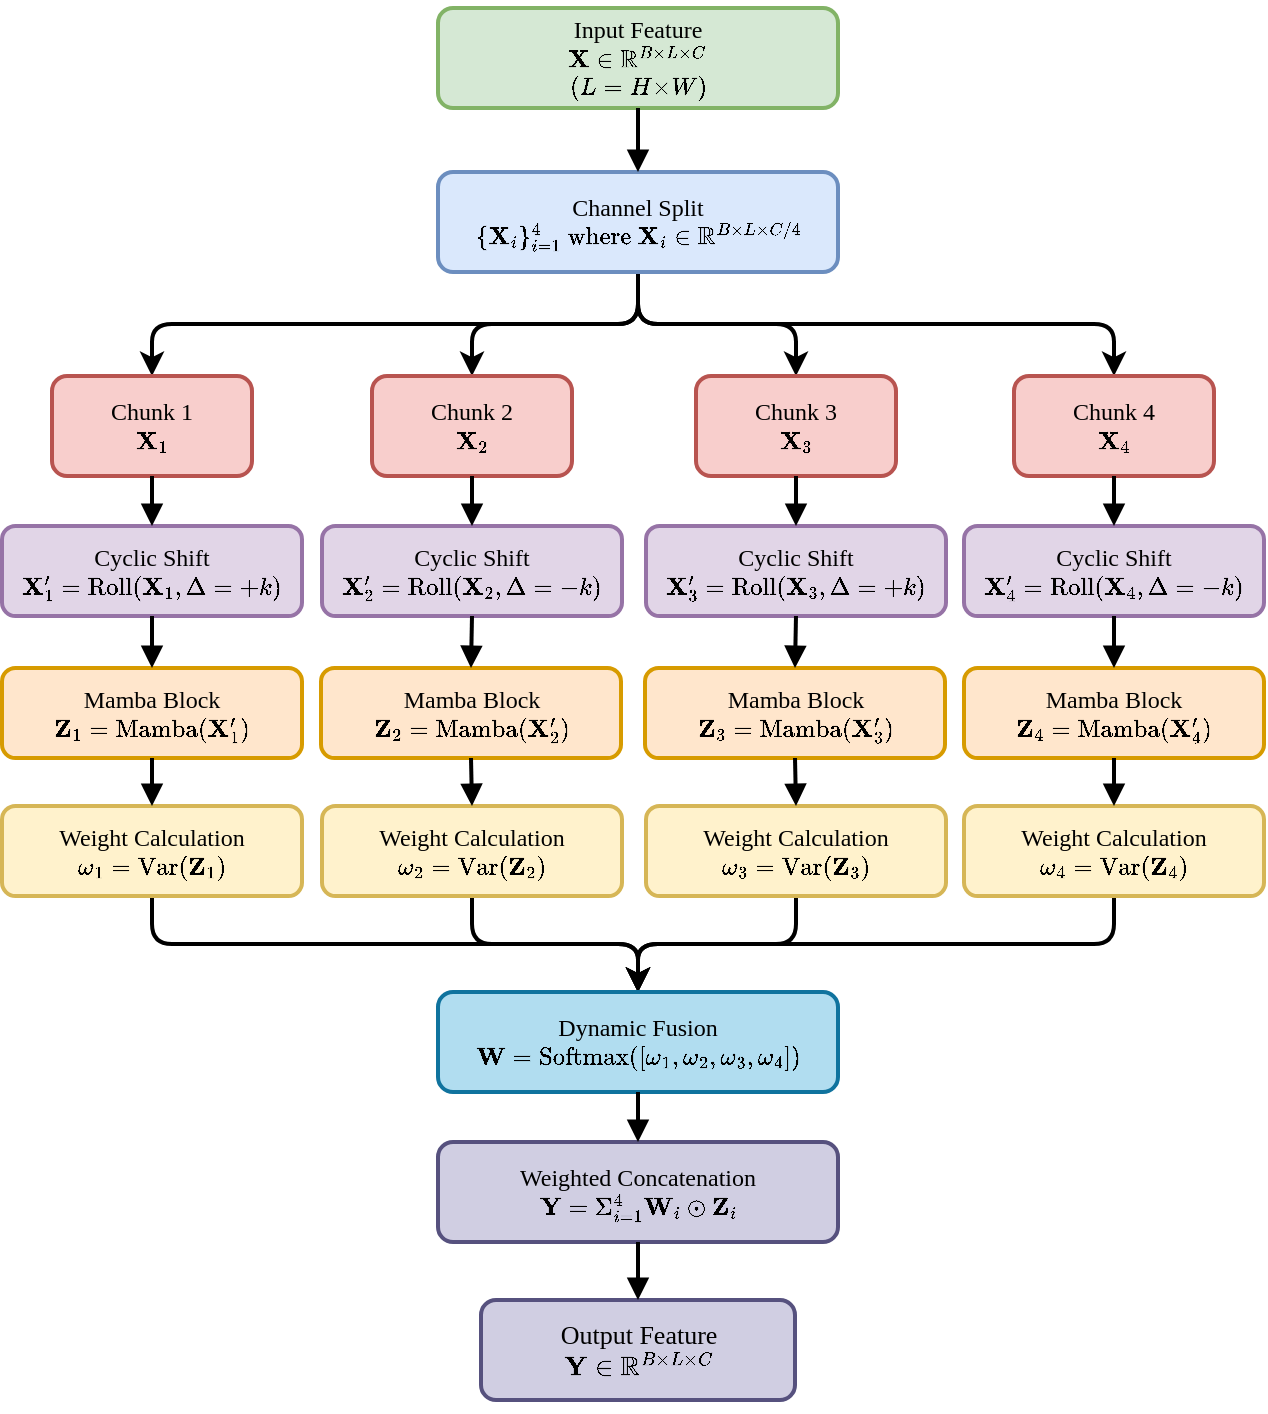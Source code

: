 <mxfile version="26.1.3">
  <diagram name="第 1 页" id="qgiPuh51KqLkgEDfryKa">
    <mxGraphModel dx="1357" dy="-288" grid="1" gridSize="10" guides="1" tooltips="1" connect="1" arrows="1" fold="1" page="1" pageScale="1" pageWidth="827" pageHeight="1169" background="none" math="1" shadow="0">
      <root>
        <mxCell id="0" />
        <mxCell id="1" parent="0" />
        <mxCell id="CuHFqKLPlBtK6-emLsCo-100" value="Input Feature&#xa;\(\mathbf{X} \in \mathbb{R}^{B \times L \times C}\)&#xa;\((L=H×W)\)" style="whiteSpace=wrap;strokeWidth=2;fontFamily=Times New Roman;fillColor=#d5e8d4;strokeColor=#82b366;rounded=1;" vertex="1" parent="1">
          <mxGeometry x="290" y="1287" width="200" height="50" as="geometry" />
        </mxCell>
        <mxCell id="CuHFqKLPlBtK6-emLsCo-101" style="edgeStyle=orthogonalEdgeStyle;rounded=1;orthogonalLoop=1;jettySize=auto;html=1;exitX=0.5;exitY=1;exitDx=0;exitDy=0;entryX=0.5;entryY=0;entryDx=0;entryDy=0;strokeWidth=2;" edge="1" parent="1" source="CuHFqKLPlBtK6-emLsCo-105" target="CuHFqKLPlBtK6-emLsCo-106">
          <mxGeometry relative="1" as="geometry" />
        </mxCell>
        <mxCell id="CuHFqKLPlBtK6-emLsCo-102" style="edgeStyle=orthogonalEdgeStyle;rounded=1;orthogonalLoop=1;jettySize=auto;html=1;exitX=0.5;exitY=1;exitDx=0;exitDy=0;entryX=0.5;entryY=0;entryDx=0;entryDy=0;strokeWidth=2;" edge="1" parent="1" source="CuHFqKLPlBtK6-emLsCo-105" target="CuHFqKLPlBtK6-emLsCo-107">
          <mxGeometry relative="1" as="geometry" />
        </mxCell>
        <mxCell id="CuHFqKLPlBtK6-emLsCo-103" style="edgeStyle=orthogonalEdgeStyle;rounded=1;orthogonalLoop=1;jettySize=auto;html=1;exitX=0.5;exitY=1;exitDx=0;exitDy=0;strokeWidth=2;" edge="1" parent="1" source="CuHFqKLPlBtK6-emLsCo-105" target="CuHFqKLPlBtK6-emLsCo-108">
          <mxGeometry relative="1" as="geometry" />
        </mxCell>
        <mxCell id="CuHFqKLPlBtK6-emLsCo-104" style="edgeStyle=orthogonalEdgeStyle;rounded=1;orthogonalLoop=1;jettySize=auto;html=1;exitX=0.5;exitY=1;exitDx=0;exitDy=0;strokeWidth=2;" edge="1" parent="1" source="CuHFqKLPlBtK6-emLsCo-105" target="CuHFqKLPlBtK6-emLsCo-109">
          <mxGeometry relative="1" as="geometry" />
        </mxCell>
        <mxCell id="CuHFqKLPlBtK6-emLsCo-105" value="Channel Split&#xa;\(\{\mathbf{X}_i\}_{i=1}^4 \text{ where } \mathbf{X}_i \in \mathbb{R}^{B \times L \times C/4}\)" style="whiteSpace=wrap;strokeWidth=2;fontFamily=Times New Roman;fillColor=#dae8fc;strokeColor=#6c8ebf;rounded=1;" vertex="1" parent="1">
          <mxGeometry x="290" y="1369" width="200" height="50" as="geometry" />
        </mxCell>
        <mxCell id="CuHFqKLPlBtK6-emLsCo-106" value="Chunk 1&#xa;\(\mathbf{X}_1\)" style="whiteSpace=wrap;strokeWidth=2;fontFamily=Times New Roman;fillColor=#f8cecc;strokeColor=#b85450;rounded=1;" vertex="1" parent="1">
          <mxGeometry x="97" y="1471" width="100" height="50" as="geometry" />
        </mxCell>
        <mxCell id="CuHFqKLPlBtK6-emLsCo-107" value="Chunk 2&#xa;\(\mathbf{X}_2\)" style="whiteSpace=wrap;strokeWidth=2;fontFamily=Times New Roman;fillColor=#f8cecc;strokeColor=#b85450;rounded=1;" vertex="1" parent="1">
          <mxGeometry x="257" y="1471" width="100" height="50" as="geometry" />
        </mxCell>
        <mxCell id="CuHFqKLPlBtK6-emLsCo-108" value="Chunk 3&#xa;\(\mathbf{X}_3\)" style="whiteSpace=wrap;strokeWidth=2;fontFamily=Times New Roman;fillColor=#f8cecc;strokeColor=#b85450;rounded=1;" vertex="1" parent="1">
          <mxGeometry x="419" y="1471" width="100" height="50" as="geometry" />
        </mxCell>
        <mxCell id="CuHFqKLPlBtK6-emLsCo-109" value="Chunk 4&#xa;\(\mathbf{X}_4\)" style="whiteSpace=wrap;strokeWidth=2;fontFamily=Times New Roman;fillColor=#f8cecc;strokeColor=#b85450;rounded=1;" vertex="1" parent="1">
          <mxGeometry x="578" y="1471" width="100" height="50" as="geometry" />
        </mxCell>
        <mxCell id="CuHFqKLPlBtK6-emLsCo-110" value="Cyclic Shift&#xa;\(\mathbf{X}_1&#39; = \text{Roll}(\mathbf{X}_1, \Delta=+k)\)" style="whiteSpace=wrap;strokeWidth=2;fontFamily=Times New Roman;fillColor=#e1d5e7;strokeColor=#9673a6;rounded=1;" vertex="1" parent="1">
          <mxGeometry x="72" y="1546" width="150" height="45" as="geometry" />
        </mxCell>
        <mxCell id="CuHFqKLPlBtK6-emLsCo-111" value="Cyclic Shift&#xa;\(\mathbf{X}_2&#39; = \text{Roll}(\mathbf{X}_2, \Delta=-k)\)" style="whiteSpace=wrap;strokeWidth=2;fontFamily=Times New Roman;fillColor=#e1d5e7;strokeColor=#9673a6;rounded=1;" vertex="1" parent="1">
          <mxGeometry x="232" y="1546" width="150" height="45" as="geometry" />
        </mxCell>
        <mxCell id="CuHFqKLPlBtK6-emLsCo-112" value="Cyclic Shift&#xa;\(\mathbf{X}_3&#39; = \text{Roll}(\mathbf{X}_3, \Delta=+k)\)" style="whiteSpace=wrap;strokeWidth=2;fontFamily=Times New Roman;fillColor=#e1d5e7;strokeColor=#9673a6;rounded=1;" vertex="1" parent="1">
          <mxGeometry x="394" y="1546" width="150" height="45" as="geometry" />
        </mxCell>
        <mxCell id="CuHFqKLPlBtK6-emLsCo-113" value="Cyclic Shift&#xa;\(\mathbf{X}_4&#39; = \text{Roll}(\mathbf{X}_4, \Delta=-k)\)" style="whiteSpace=wrap;strokeWidth=2;fontFamily=Times New Roman;fillColor=#e1d5e7;strokeColor=#9673a6;rounded=1;" vertex="1" parent="1">
          <mxGeometry x="553" y="1546" width="150" height="45" as="geometry" />
        </mxCell>
        <mxCell id="CuHFqKLPlBtK6-emLsCo-114" value="Mamba Block&#xa;\(\mathbf{Z}_1 = \text{Mamba}(\mathbf{X}_1&#39;)\)" style="whiteSpace=wrap;strokeWidth=2;fontFamily=Times New Roman;fillColor=#ffe6cc;strokeColor=#d79b00;rounded=1;" vertex="1" parent="1">
          <mxGeometry x="72" y="1617" width="150" height="45" as="geometry" />
        </mxCell>
        <mxCell id="CuHFqKLPlBtK6-emLsCo-115" value="Mamba Block&#xa;\(\mathbf{Z}_2 = \text{Mamba}(\mathbf{X}_2&#39;)\)" style="whiteSpace=wrap;strokeWidth=2;fontFamily=Times New Roman;fillColor=#ffe6cc;strokeColor=#d79b00;rounded=1;" vertex="1" parent="1">
          <mxGeometry x="231.5" y="1617" width="150" height="45" as="geometry" />
        </mxCell>
        <mxCell id="CuHFqKLPlBtK6-emLsCo-116" value="Mamba Block&#xa;\(\mathbf{Z}_3 = \text{Mamba}(\mathbf{X}_3&#39;)\)" style="whiteSpace=wrap;strokeWidth=2;fontFamily=Times New Roman;fillColor=#ffe6cc;strokeColor=#d79b00;rounded=1;" vertex="1" parent="1">
          <mxGeometry x="393.5" y="1617" width="150" height="45" as="geometry" />
        </mxCell>
        <mxCell id="CuHFqKLPlBtK6-emLsCo-117" value="Mamba Block&#xa;\(\mathbf{Z}_4 = \text{Mamba}(\mathbf{X}_4&#39;)\)" style="whiteSpace=wrap;strokeWidth=2;fontFamily=Times New Roman;fillColor=#ffe6cc;strokeColor=#d79b00;rounded=1;" vertex="1" parent="1">
          <mxGeometry x="553" y="1617" width="150" height="45" as="geometry" />
        </mxCell>
        <mxCell id="CuHFqKLPlBtK6-emLsCo-118" style="edgeStyle=orthogonalEdgeStyle;rounded=1;orthogonalLoop=1;jettySize=auto;html=1;exitX=0.5;exitY=1;exitDx=0;exitDy=0;entryX=0.5;entryY=0;entryDx=0;entryDy=0;strokeWidth=2;" edge="1" parent="1" source="CuHFqKLPlBtK6-emLsCo-119" target="CuHFqKLPlBtK6-emLsCo-126">
          <mxGeometry relative="1" as="geometry" />
        </mxCell>
        <mxCell id="CuHFqKLPlBtK6-emLsCo-119" value="Weight Calculation&#xa;\(\omega_1 = \text{Var}(\mathbf{Z}_1)\)" style="whiteSpace=wrap;strokeWidth=2;fontFamily=Times New Roman;fillColor=#fff2cc;strokeColor=#d6b656;rounded=1;" vertex="1" parent="1">
          <mxGeometry x="72" y="1686" width="150" height="45" as="geometry" />
        </mxCell>
        <mxCell id="CuHFqKLPlBtK6-emLsCo-120" style="edgeStyle=orthogonalEdgeStyle;rounded=1;orthogonalLoop=1;jettySize=auto;html=1;exitX=0.5;exitY=1;exitDx=0;exitDy=0;entryX=0.5;entryY=0;entryDx=0;entryDy=0;strokeWidth=2;" edge="1" parent="1" source="CuHFqKLPlBtK6-emLsCo-121" target="CuHFqKLPlBtK6-emLsCo-126">
          <mxGeometry relative="1" as="geometry" />
        </mxCell>
        <mxCell id="CuHFqKLPlBtK6-emLsCo-121" value="Weight Calculation&#xa;\(\omega_2 = \text{Var}(\mathbf{Z}_2)\)" style="whiteSpace=wrap;strokeWidth=2;fontFamily=Times New Roman;fillColor=#fff2cc;strokeColor=#d6b656;rounded=1;" vertex="1" parent="1">
          <mxGeometry x="232" y="1686" width="150" height="45" as="geometry" />
        </mxCell>
        <mxCell id="CuHFqKLPlBtK6-emLsCo-122" style="edgeStyle=orthogonalEdgeStyle;rounded=1;orthogonalLoop=1;jettySize=auto;html=1;exitX=0.5;exitY=1;exitDx=0;exitDy=0;entryX=0.5;entryY=0;entryDx=0;entryDy=0;strokeWidth=2;" edge="1" parent="1" source="CuHFqKLPlBtK6-emLsCo-123" target="CuHFqKLPlBtK6-emLsCo-126">
          <mxGeometry relative="1" as="geometry" />
        </mxCell>
        <mxCell id="CuHFqKLPlBtK6-emLsCo-123" value="Weight Calculation&#xa;\(\omega_3 = \text{Var}(\mathbf{Z}_3)\)" style="whiteSpace=wrap;strokeWidth=2;fontFamily=Times New Roman;fillColor=#fff2cc;strokeColor=#d6b656;rounded=1;" vertex="1" parent="1">
          <mxGeometry x="394" y="1686" width="150" height="45" as="geometry" />
        </mxCell>
        <mxCell id="CuHFqKLPlBtK6-emLsCo-124" style="edgeStyle=orthogonalEdgeStyle;rounded=1;orthogonalLoop=1;jettySize=auto;html=1;exitX=0.5;exitY=1;exitDx=0;exitDy=0;entryX=0.5;entryY=0;entryDx=0;entryDy=0;strokeWidth=2;" edge="1" parent="1" source="CuHFqKLPlBtK6-emLsCo-125" target="CuHFqKLPlBtK6-emLsCo-126">
          <mxGeometry relative="1" as="geometry" />
        </mxCell>
        <mxCell id="CuHFqKLPlBtK6-emLsCo-125" value="Weight Calculation&#xa;\(\omega_4 = \text{Var}(\mathbf{Z}_4)\)" style="whiteSpace=wrap;strokeWidth=2;fontFamily=Times New Roman;fillColor=#fff2cc;strokeColor=#d6b656;rounded=1;" vertex="1" parent="1">
          <mxGeometry x="553" y="1686" width="150" height="45" as="geometry" />
        </mxCell>
        <mxCell id="CuHFqKLPlBtK6-emLsCo-126" value="Dynamic Fusion&#xa;\(\mathbf{W} = \text{Softmax}([\omega_1,\omega_2,\omega_3,\omega_4])\)" style="whiteSpace=wrap;strokeWidth=2;fontFamily=Times New Roman;fillColor=#b1ddf0;strokeColor=#10739e;rounded=1;" vertex="1" parent="1">
          <mxGeometry x="290" y="1779" width="200" height="50" as="geometry" />
        </mxCell>
        <mxCell id="CuHFqKLPlBtK6-emLsCo-127" value="Weighted Concatenation&#xa;\(\mathbf{Y} = \Sigma_{i=1}^4 \mathbf{W}_i \odot \mathbf{Z}_i\)" style="whiteSpace=wrap;strokeWidth=2;fontFamily=Times New Roman;fillColor=#d0cee2;strokeColor=#56517e;rounded=1;" vertex="1" parent="1">
          <mxGeometry x="290" y="1854" width="200" height="50" as="geometry" />
        </mxCell>
        <mxCell id="CuHFqKLPlBtK6-emLsCo-128" value="Output Feature&#xa;\(\mathbf{Y} \in \mathbb{R}^{B \times L \times C}\)" style="whiteSpace=wrap;strokeWidth=2;fillColor=#d0cee2;strokeColor=#56517e;fontFamily=Times New Roman;fontSize=13;rounded=1;" vertex="1" parent="1">
          <mxGeometry x="311.5" y="1933" width="157" height="50" as="geometry" />
        </mxCell>
        <mxCell id="CuHFqKLPlBtK6-emLsCo-129" value="" style="curved=1;startArrow=none;endArrow=block;exitX=0.5;exitY=1;entryX=0.5;entryY=0;rounded=1;fontFamily=Times New Roman;strokeWidth=2;" edge="1" parent="1" source="CuHFqKLPlBtK6-emLsCo-100" target="CuHFqKLPlBtK6-emLsCo-105">
          <mxGeometry relative="1" as="geometry">
            <Array as="points" />
          </mxGeometry>
        </mxCell>
        <mxCell id="CuHFqKLPlBtK6-emLsCo-130" value="" style="curved=1;startArrow=none;endArrow=block;exitX=0.5;exitY=1;entryX=0.5;entryY=0;rounded=1;fontFamily=Times New Roman;strokeWidth=2;" edge="1" parent="1" source="CuHFqKLPlBtK6-emLsCo-106" target="CuHFqKLPlBtK6-emLsCo-110">
          <mxGeometry relative="1" as="geometry">
            <Array as="points" />
          </mxGeometry>
        </mxCell>
        <mxCell id="CuHFqKLPlBtK6-emLsCo-131" value="" style="curved=1;startArrow=none;endArrow=block;exitX=0.5;exitY=1;entryX=0.5;entryY=0;rounded=1;fontFamily=Times New Roman;strokeWidth=2;" edge="1" parent="1" source="CuHFqKLPlBtK6-emLsCo-107" target="CuHFqKLPlBtK6-emLsCo-111">
          <mxGeometry relative="1" as="geometry">
            <Array as="points" />
          </mxGeometry>
        </mxCell>
        <mxCell id="CuHFqKLPlBtK6-emLsCo-132" value="" style="curved=1;startArrow=none;endArrow=block;exitX=0.5;exitY=1;entryX=0.5;entryY=0;rounded=1;fontFamily=Times New Roman;strokeWidth=2;" edge="1" parent="1" source="CuHFqKLPlBtK6-emLsCo-108" target="CuHFqKLPlBtK6-emLsCo-112">
          <mxGeometry relative="1" as="geometry">
            <Array as="points" />
          </mxGeometry>
        </mxCell>
        <mxCell id="CuHFqKLPlBtK6-emLsCo-133" value="" style="curved=1;startArrow=none;endArrow=block;exitX=0.5;exitY=1;entryX=0.5;entryY=0;rounded=1;fontFamily=Times New Roman;strokeWidth=2;" edge="1" parent="1" source="CuHFqKLPlBtK6-emLsCo-109" target="CuHFqKLPlBtK6-emLsCo-113">
          <mxGeometry relative="1" as="geometry">
            <Array as="points" />
          </mxGeometry>
        </mxCell>
        <mxCell id="CuHFqKLPlBtK6-emLsCo-134" value="" style="curved=1;startArrow=none;endArrow=block;exitX=0.5;exitY=1;entryX=0.5;entryY=0;rounded=1;fontFamily=Times New Roman;strokeWidth=2;" edge="1" parent="1" source="CuHFqKLPlBtK6-emLsCo-110" target="CuHFqKLPlBtK6-emLsCo-114">
          <mxGeometry relative="1" as="geometry">
            <Array as="points" />
          </mxGeometry>
        </mxCell>
        <mxCell id="CuHFqKLPlBtK6-emLsCo-135" value="" style="curved=1;startArrow=none;endArrow=block;exitX=0.5;exitY=1;entryX=0.5;entryY=0;rounded=1;fontFamily=Times New Roman;strokeWidth=2;" edge="1" parent="1" source="CuHFqKLPlBtK6-emLsCo-111" target="CuHFqKLPlBtK6-emLsCo-115">
          <mxGeometry relative="1" as="geometry">
            <Array as="points" />
          </mxGeometry>
        </mxCell>
        <mxCell id="CuHFqKLPlBtK6-emLsCo-136" value="" style="curved=1;startArrow=none;endArrow=block;exitX=0.5;exitY=1;entryX=0.5;entryY=0;rounded=1;fontFamily=Times New Roman;strokeWidth=2;" edge="1" parent="1" source="CuHFqKLPlBtK6-emLsCo-112" target="CuHFqKLPlBtK6-emLsCo-116">
          <mxGeometry relative="1" as="geometry">
            <Array as="points" />
          </mxGeometry>
        </mxCell>
        <mxCell id="CuHFqKLPlBtK6-emLsCo-137" value="" style="curved=1;startArrow=none;endArrow=block;exitX=0.5;exitY=1;entryX=0.5;entryY=0;rounded=1;fontFamily=Times New Roman;strokeWidth=2;" edge="1" parent="1" source="CuHFqKLPlBtK6-emLsCo-113" target="CuHFqKLPlBtK6-emLsCo-117">
          <mxGeometry relative="1" as="geometry">
            <Array as="points" />
          </mxGeometry>
        </mxCell>
        <mxCell id="CuHFqKLPlBtK6-emLsCo-138" value="" style="curved=1;startArrow=none;endArrow=block;exitX=0.5;exitY=1;entryX=0.5;entryY=0;rounded=1;fontFamily=Times New Roman;strokeWidth=2;" edge="1" parent="1" source="CuHFqKLPlBtK6-emLsCo-114" target="CuHFqKLPlBtK6-emLsCo-119">
          <mxGeometry relative="1" as="geometry">
            <Array as="points" />
          </mxGeometry>
        </mxCell>
        <mxCell id="CuHFqKLPlBtK6-emLsCo-139" value="" style="curved=1;startArrow=none;endArrow=block;exitX=0.5;exitY=1;entryX=0.5;entryY=0;rounded=1;fontFamily=Times New Roman;strokeWidth=2;" edge="1" parent="1" source="CuHFqKLPlBtK6-emLsCo-115" target="CuHFqKLPlBtK6-emLsCo-121">
          <mxGeometry relative="1" as="geometry">
            <Array as="points" />
          </mxGeometry>
        </mxCell>
        <mxCell id="CuHFqKLPlBtK6-emLsCo-140" value="" style="curved=1;startArrow=none;endArrow=block;exitX=0.5;exitY=1;entryX=0.5;entryY=0;rounded=1;fontFamily=Times New Roman;strokeWidth=2;" edge="1" parent="1" source="CuHFqKLPlBtK6-emLsCo-116" target="CuHFqKLPlBtK6-emLsCo-123">
          <mxGeometry relative="1" as="geometry">
            <Array as="points" />
          </mxGeometry>
        </mxCell>
        <mxCell id="CuHFqKLPlBtK6-emLsCo-141" value="" style="curved=1;startArrow=none;endArrow=block;exitX=0.5;exitY=1;entryX=0.5;entryY=0;rounded=1;fontFamily=Times New Roman;strokeWidth=2;" edge="1" parent="1" source="CuHFqKLPlBtK6-emLsCo-117" target="CuHFqKLPlBtK6-emLsCo-125">
          <mxGeometry relative="1" as="geometry">
            <Array as="points" />
          </mxGeometry>
        </mxCell>
        <mxCell id="CuHFqKLPlBtK6-emLsCo-142" value="" style="curved=1;startArrow=none;endArrow=block;entryX=0.5;entryY=0;rounded=1;fontFamily=Times New Roman;exitX=0.5;exitY=1;exitDx=0;exitDy=0;strokeWidth=2;" edge="1" parent="1" source="CuHFqKLPlBtK6-emLsCo-126" target="CuHFqKLPlBtK6-emLsCo-127">
          <mxGeometry relative="1" as="geometry">
            <Array as="points" />
            <mxPoint x="392" y="1850" as="sourcePoint" />
          </mxGeometry>
        </mxCell>
        <mxCell id="CuHFqKLPlBtK6-emLsCo-143" value="" style="curved=1;startArrow=none;endArrow=block;exitX=0.5;exitY=1;entryX=0.5;entryY=0;rounded=1;fontFamily=Times New Roman;strokeWidth=2;" edge="1" parent="1" source="CuHFqKLPlBtK6-emLsCo-127" target="CuHFqKLPlBtK6-emLsCo-128">
          <mxGeometry relative="1" as="geometry">
            <Array as="points" />
          </mxGeometry>
        </mxCell>
      </root>
    </mxGraphModel>
  </diagram>
</mxfile>
